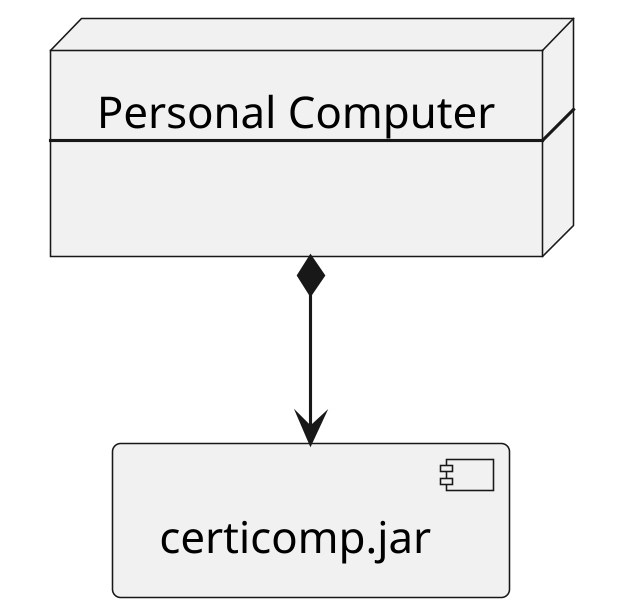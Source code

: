 @startuml "Diagrama de despliegue"

skinparam dpi 300

node node[
  Personal Computer
  --

]

component certicomp.jar

node *--> certicomp.jar

@enduml